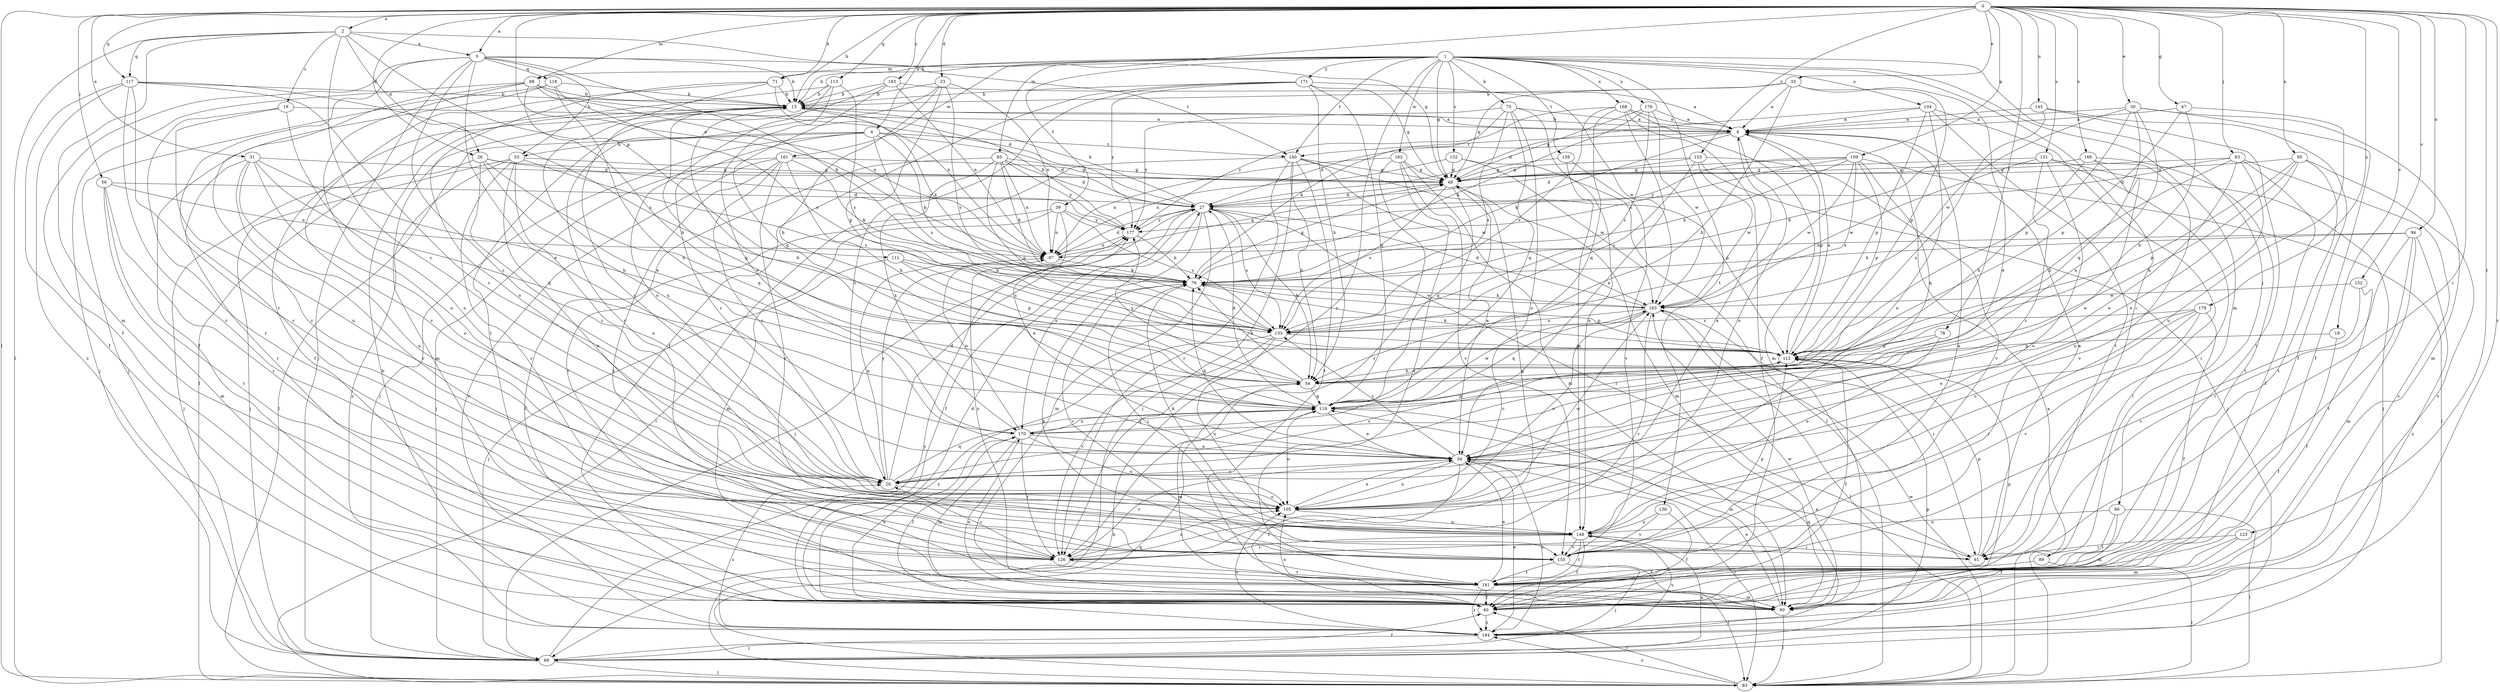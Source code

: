strict digraph  {
0;
1;
2;
4;
5;
6;
13;
18;
19;
20;
23;
26;
27;
30;
31;
33;
34;
39;
40;
47;
48;
53;
54;
56;
61;
63;
66;
69;
71;
75;
76;
78;
83;
85;
88;
89;
90;
94;
95;
97;
104;
105;
109;
111;
112;
113;
117;
118;
119;
123;
126;
131;
132;
133;
136;
139;
140;
141;
145;
148;
152;
153;
155;
161;
162;
163;
166;
168;
170;
171;
176;
177;
179;
183;
184;
0 -> 2  [label=a];
0 -> 4  [label=a];
0 -> 5  [label=a];
0 -> 13  [label=b];
0 -> 18  [label=c];
0 -> 23  [label=d];
0 -> 26  [label=d];
0 -> 30  [label=e];
0 -> 31  [label=e];
0 -> 33  [label=e];
0 -> 47  [label=g];
0 -> 56  [label=i];
0 -> 61  [label=i];
0 -> 63  [label=j];
0 -> 71  [label=k];
0 -> 78  [label=l];
0 -> 83  [label=l];
0 -> 85  [label=m];
0 -> 88  [label=m];
0 -> 94  [label=n];
0 -> 95  [label=n];
0 -> 97  [label=n];
0 -> 109  [label=p];
0 -> 113  [label=q];
0 -> 117  [label=q];
0 -> 123  [label=r];
0 -> 131  [label=s];
0 -> 145  [label=u];
0 -> 152  [label=v];
0 -> 153  [label=v];
0 -> 166  [label=x];
0 -> 179  [label=z];
0 -> 183  [label=z];
0 -> 184  [label=z];
1 -> 13  [label=b];
1 -> 39  [label=f];
1 -> 48  [label=g];
1 -> 61  [label=i];
1 -> 66  [label=j];
1 -> 71  [label=k];
1 -> 75  [label=k];
1 -> 88  [label=m];
1 -> 89  [label=m];
1 -> 104  [label=o];
1 -> 126  [label=r];
1 -> 132  [label=s];
1 -> 136  [label=t];
1 -> 139  [label=t];
1 -> 140  [label=t];
1 -> 161  [label=w];
1 -> 162  [label=w];
1 -> 168  [label=x];
1 -> 171  [label=y];
1 -> 176  [label=y];
2 -> 5  [label=a];
2 -> 19  [label=c];
2 -> 20  [label=c];
2 -> 26  [label=d];
2 -> 48  [label=g];
2 -> 83  [label=l];
2 -> 90  [label=m];
2 -> 111  [label=p];
2 -> 117  [label=q];
4 -> 20  [label=c];
4 -> 27  [label=d];
4 -> 53  [label=h];
4 -> 69  [label=j];
4 -> 76  [label=k];
4 -> 83  [label=l];
4 -> 133  [label=s];
4 -> 140  [label=t];
5 -> 13  [label=b];
5 -> 20  [label=c];
5 -> 34  [label=e];
5 -> 40  [label=f];
5 -> 53  [label=h];
5 -> 69  [label=j];
5 -> 76  [label=k];
5 -> 118  [label=q];
5 -> 126  [label=r];
5 -> 140  [label=t];
6 -> 13  [label=b];
6 -> 27  [label=d];
6 -> 76  [label=k];
6 -> 105  [label=o];
6 -> 112  [label=p];
6 -> 140  [label=t];
13 -> 6  [label=a];
13 -> 20  [label=c];
13 -> 40  [label=f];
13 -> 76  [label=k];
13 -> 90  [label=m];
13 -> 119  [label=q];
18 -> 40  [label=f];
18 -> 112  [label=p];
19 -> 6  [label=a];
19 -> 105  [label=o];
19 -> 126  [label=r];
19 -> 148  [label=u];
20 -> 27  [label=d];
20 -> 97  [label=n];
20 -> 105  [label=o];
20 -> 119  [label=q];
20 -> 177  [label=y];
23 -> 13  [label=b];
23 -> 54  [label=h];
23 -> 97  [label=n];
23 -> 112  [label=p];
23 -> 133  [label=s];
23 -> 155  [label=v];
26 -> 20  [label=c];
26 -> 48  [label=g];
26 -> 69  [label=j];
26 -> 119  [label=q];
26 -> 170  [label=x];
26 -> 177  [label=y];
27 -> 13  [label=b];
27 -> 40  [label=f];
27 -> 54  [label=h];
27 -> 61  [label=i];
27 -> 69  [label=j];
27 -> 90  [label=m];
27 -> 133  [label=s];
27 -> 170  [label=x];
27 -> 177  [label=y];
30 -> 6  [label=a];
30 -> 40  [label=f];
30 -> 90  [label=m];
30 -> 112  [label=p];
30 -> 119  [label=q];
30 -> 163  [label=w];
30 -> 170  [label=x];
31 -> 48  [label=g];
31 -> 54  [label=h];
31 -> 105  [label=o];
31 -> 119  [label=q];
31 -> 126  [label=r];
31 -> 148  [label=u];
31 -> 155  [label=v];
33 -> 6  [label=a];
33 -> 13  [label=b];
33 -> 34  [label=e];
33 -> 48  [label=g];
33 -> 54  [label=h];
33 -> 112  [label=p];
34 -> 20  [label=c];
34 -> 40  [label=f];
34 -> 76  [label=k];
34 -> 83  [label=l];
34 -> 105  [label=o];
34 -> 126  [label=r];
34 -> 133  [label=s];
34 -> 184  [label=z];
39 -> 34  [label=e];
39 -> 40  [label=f];
39 -> 90  [label=m];
39 -> 97  [label=n];
39 -> 133  [label=s];
39 -> 177  [label=y];
40 -> 27  [label=d];
40 -> 170  [label=x];
40 -> 184  [label=z];
47 -> 6  [label=a];
47 -> 54  [label=h];
47 -> 112  [label=p];
47 -> 148  [label=u];
48 -> 27  [label=d];
48 -> 34  [label=e];
48 -> 90  [label=m];
48 -> 119  [label=q];
48 -> 133  [label=s];
53 -> 48  [label=g];
53 -> 69  [label=j];
53 -> 105  [label=o];
53 -> 126  [label=r];
53 -> 133  [label=s];
53 -> 148  [label=u];
53 -> 184  [label=z];
54 -> 76  [label=k];
54 -> 90  [label=m];
54 -> 119  [label=q];
54 -> 177  [label=y];
56 -> 27  [label=d];
56 -> 90  [label=m];
56 -> 97  [label=n];
56 -> 126  [label=r];
56 -> 141  [label=t];
61 -> 6  [label=a];
61 -> 34  [label=e];
61 -> 112  [label=p];
63 -> 27  [label=d];
63 -> 34  [label=e];
63 -> 40  [label=f];
63 -> 48  [label=g];
63 -> 54  [label=h];
63 -> 148  [label=u];
63 -> 184  [label=z];
66 -> 83  [label=l];
66 -> 90  [label=m];
66 -> 141  [label=t];
66 -> 148  [label=u];
69 -> 40  [label=f];
69 -> 83  [label=l];
69 -> 112  [label=p];
69 -> 148  [label=u];
69 -> 177  [label=y];
71 -> 13  [label=b];
71 -> 34  [label=e];
71 -> 97  [label=n];
71 -> 105  [label=o];
71 -> 155  [label=v];
75 -> 6  [label=a];
75 -> 76  [label=k];
75 -> 105  [label=o];
75 -> 119  [label=q];
75 -> 133  [label=s];
75 -> 148  [label=u];
75 -> 177  [label=y];
76 -> 48  [label=g];
76 -> 61  [label=i];
76 -> 112  [label=p];
76 -> 155  [label=v];
76 -> 163  [label=w];
78 -> 20  [label=c];
78 -> 105  [label=o];
78 -> 112  [label=p];
83 -> 6  [label=a];
83 -> 40  [label=f];
83 -> 54  [label=h];
83 -> 119  [label=q];
83 -> 163  [label=w];
83 -> 184  [label=z];
85 -> 27  [label=d];
85 -> 48  [label=g];
85 -> 76  [label=k];
85 -> 97  [label=n];
85 -> 112  [label=p];
85 -> 141  [label=t];
85 -> 170  [label=x];
85 -> 177  [label=y];
88 -> 13  [label=b];
88 -> 27  [label=d];
88 -> 54  [label=h];
88 -> 69  [label=j];
88 -> 97  [label=n];
88 -> 148  [label=u];
88 -> 155  [label=v];
89 -> 83  [label=l];
89 -> 141  [label=t];
90 -> 34  [label=e];
90 -> 83  [label=l];
90 -> 105  [label=o];
90 -> 112  [label=p];
90 -> 163  [label=w];
90 -> 170  [label=x];
94 -> 61  [label=i];
94 -> 76  [label=k];
94 -> 90  [label=m];
94 -> 97  [label=n];
94 -> 141  [label=t];
94 -> 184  [label=z];
95 -> 34  [label=e];
95 -> 48  [label=g];
95 -> 54  [label=h];
95 -> 112  [label=p];
95 -> 141  [label=t];
95 -> 184  [label=z];
97 -> 27  [label=d];
97 -> 48  [label=g];
97 -> 76  [label=k];
104 -> 6  [label=a];
104 -> 27  [label=d];
104 -> 83  [label=l];
104 -> 105  [label=o];
104 -> 112  [label=p];
104 -> 141  [label=t];
105 -> 6  [label=a];
105 -> 34  [label=e];
105 -> 148  [label=u];
105 -> 163  [label=w];
109 -> 48  [label=g];
109 -> 76  [label=k];
109 -> 83  [label=l];
109 -> 97  [label=n];
109 -> 112  [label=p];
109 -> 119  [label=q];
109 -> 133  [label=s];
109 -> 163  [label=w];
109 -> 177  [label=y];
111 -> 69  [label=j];
111 -> 76  [label=k];
111 -> 112  [label=p];
111 -> 133  [label=s];
112 -> 6  [label=a];
112 -> 20  [label=c];
112 -> 40  [label=f];
112 -> 54  [label=h];
112 -> 76  [label=k];
113 -> 13  [label=b];
113 -> 34  [label=e];
113 -> 83  [label=l];
113 -> 105  [label=o];
113 -> 133  [label=s];
117 -> 13  [label=b];
117 -> 20  [label=c];
117 -> 40  [label=f];
117 -> 126  [label=r];
117 -> 133  [label=s];
117 -> 155  [label=v];
117 -> 184  [label=z];
118 -> 13  [label=b];
118 -> 40  [label=f];
118 -> 69  [label=j];
118 -> 133  [label=s];
118 -> 170  [label=x];
119 -> 13  [label=b];
119 -> 27  [label=d];
119 -> 34  [label=e];
119 -> 90  [label=m];
119 -> 105  [label=o];
119 -> 163  [label=w];
119 -> 170  [label=x];
123 -> 40  [label=f];
123 -> 61  [label=i];
123 -> 90  [label=m];
126 -> 20  [label=c];
126 -> 48  [label=g];
126 -> 105  [label=o];
126 -> 141  [label=t];
131 -> 20  [label=c];
131 -> 48  [label=g];
131 -> 61  [label=i];
131 -> 69  [label=j];
131 -> 148  [label=u];
131 -> 163  [label=w];
132 -> 48  [label=g];
132 -> 83  [label=l];
132 -> 97  [label=n];
132 -> 163  [label=w];
133 -> 112  [label=p];
133 -> 126  [label=r];
133 -> 148  [label=u];
133 -> 184  [label=z];
136 -> 40  [label=f];
136 -> 148  [label=u];
136 -> 155  [label=v];
139 -> 48  [label=g];
139 -> 148  [label=u];
139 -> 155  [label=v];
140 -> 48  [label=g];
140 -> 54  [label=h];
140 -> 69  [label=j];
140 -> 83  [label=l];
140 -> 112  [label=p];
140 -> 126  [label=r];
140 -> 141  [label=t];
140 -> 163  [label=w];
141 -> 34  [label=e];
141 -> 40  [label=f];
141 -> 90  [label=m];
141 -> 177  [label=y];
141 -> 184  [label=z];
145 -> 6  [label=a];
145 -> 40  [label=f];
145 -> 141  [label=t];
145 -> 119  [label=s];
148 -> 40  [label=f];
148 -> 61  [label=i];
148 -> 76  [label=k];
148 -> 126  [label=r];
148 -> 141  [label=t];
148 -> 155  [label=v];
152 -> 40  [label=f];
152 -> 155  [label=v];
152 -> 163  [label=w];
153 -> 27  [label=d];
153 -> 48  [label=g];
153 -> 69  [label=j];
153 -> 133  [label=s];
153 -> 155  [label=v];
153 -> 163  [label=w];
155 -> 6  [label=a];
155 -> 69  [label=j];
155 -> 76  [label=k];
155 -> 83  [label=l];
155 -> 112  [label=p];
155 -> 141  [label=t];
161 -> 20  [label=c];
161 -> 48  [label=g];
161 -> 54  [label=h];
161 -> 69  [label=j];
161 -> 76  [label=k];
161 -> 141  [label=t];
161 -> 155  [label=v];
161 -> 184  [label=z];
162 -> 48  [label=g];
162 -> 90  [label=m];
162 -> 97  [label=n];
162 -> 126  [label=r];
162 -> 141  [label=t];
162 -> 155  [label=v];
163 -> 27  [label=d];
163 -> 61  [label=i];
163 -> 76  [label=k];
163 -> 83  [label=l];
163 -> 105  [label=o];
163 -> 119  [label=q];
163 -> 126  [label=r];
163 -> 133  [label=s];
166 -> 34  [label=e];
166 -> 48  [label=g];
166 -> 54  [label=h];
166 -> 76  [label=k];
166 -> 141  [label=t];
166 -> 155  [label=v];
168 -> 6  [label=a];
168 -> 34  [label=e];
168 -> 40  [label=f];
168 -> 90  [label=m];
168 -> 119  [label=q];
168 -> 133  [label=s];
168 -> 177  [label=y];
170 -> 34  [label=e];
170 -> 40  [label=f];
170 -> 90  [label=m];
170 -> 97  [label=n];
170 -> 105  [label=o];
170 -> 112  [label=p];
170 -> 119  [label=q];
170 -> 126  [label=r];
171 -> 13  [label=b];
171 -> 20  [label=c];
171 -> 40  [label=f];
171 -> 48  [label=g];
171 -> 54  [label=h];
171 -> 119  [label=q];
171 -> 163  [label=w];
171 -> 177  [label=y];
176 -> 6  [label=a];
176 -> 48  [label=g];
176 -> 76  [label=k];
176 -> 133  [label=s];
176 -> 163  [label=w];
177 -> 13  [label=b];
177 -> 76  [label=k];
177 -> 97  [label=n];
179 -> 20  [label=c];
179 -> 34  [label=e];
179 -> 40  [label=f];
179 -> 126  [label=r];
179 -> 133  [label=s];
179 -> 155  [label=v];
183 -> 6  [label=a];
183 -> 13  [label=b];
183 -> 97  [label=n];
183 -> 119  [label=q];
183 -> 141  [label=t];
184 -> 13  [label=b];
184 -> 20  [label=c];
184 -> 34  [label=e];
184 -> 69  [label=j];
184 -> 105  [label=o];
184 -> 119  [label=q];
184 -> 148  [label=u];
}
